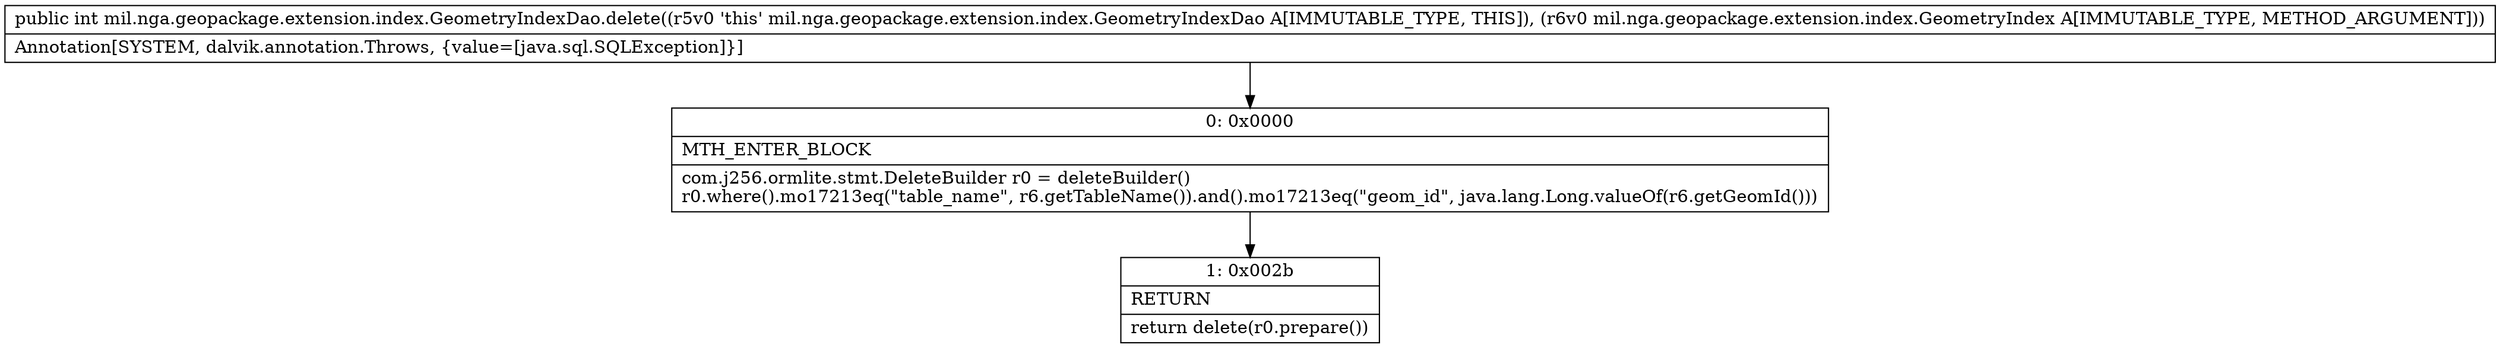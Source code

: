 digraph "CFG formil.nga.geopackage.extension.index.GeometryIndexDao.delete(Lmil\/nga\/geopackage\/extension\/index\/GeometryIndex;)I" {
Node_0 [shape=record,label="{0\:\ 0x0000|MTH_ENTER_BLOCK\l|com.j256.ormlite.stmt.DeleteBuilder r0 = deleteBuilder()\lr0.where().mo17213eq(\"table_name\", r6.getTableName()).and().mo17213eq(\"geom_id\", java.lang.Long.valueOf(r6.getGeomId()))\l}"];
Node_1 [shape=record,label="{1\:\ 0x002b|RETURN\l|return delete(r0.prepare())\l}"];
MethodNode[shape=record,label="{public int mil.nga.geopackage.extension.index.GeometryIndexDao.delete((r5v0 'this' mil.nga.geopackage.extension.index.GeometryIndexDao A[IMMUTABLE_TYPE, THIS]), (r6v0 mil.nga.geopackage.extension.index.GeometryIndex A[IMMUTABLE_TYPE, METHOD_ARGUMENT]))  | Annotation[SYSTEM, dalvik.annotation.Throws, \{value=[java.sql.SQLException]\}]\l}"];
MethodNode -> Node_0;
Node_0 -> Node_1;
}

